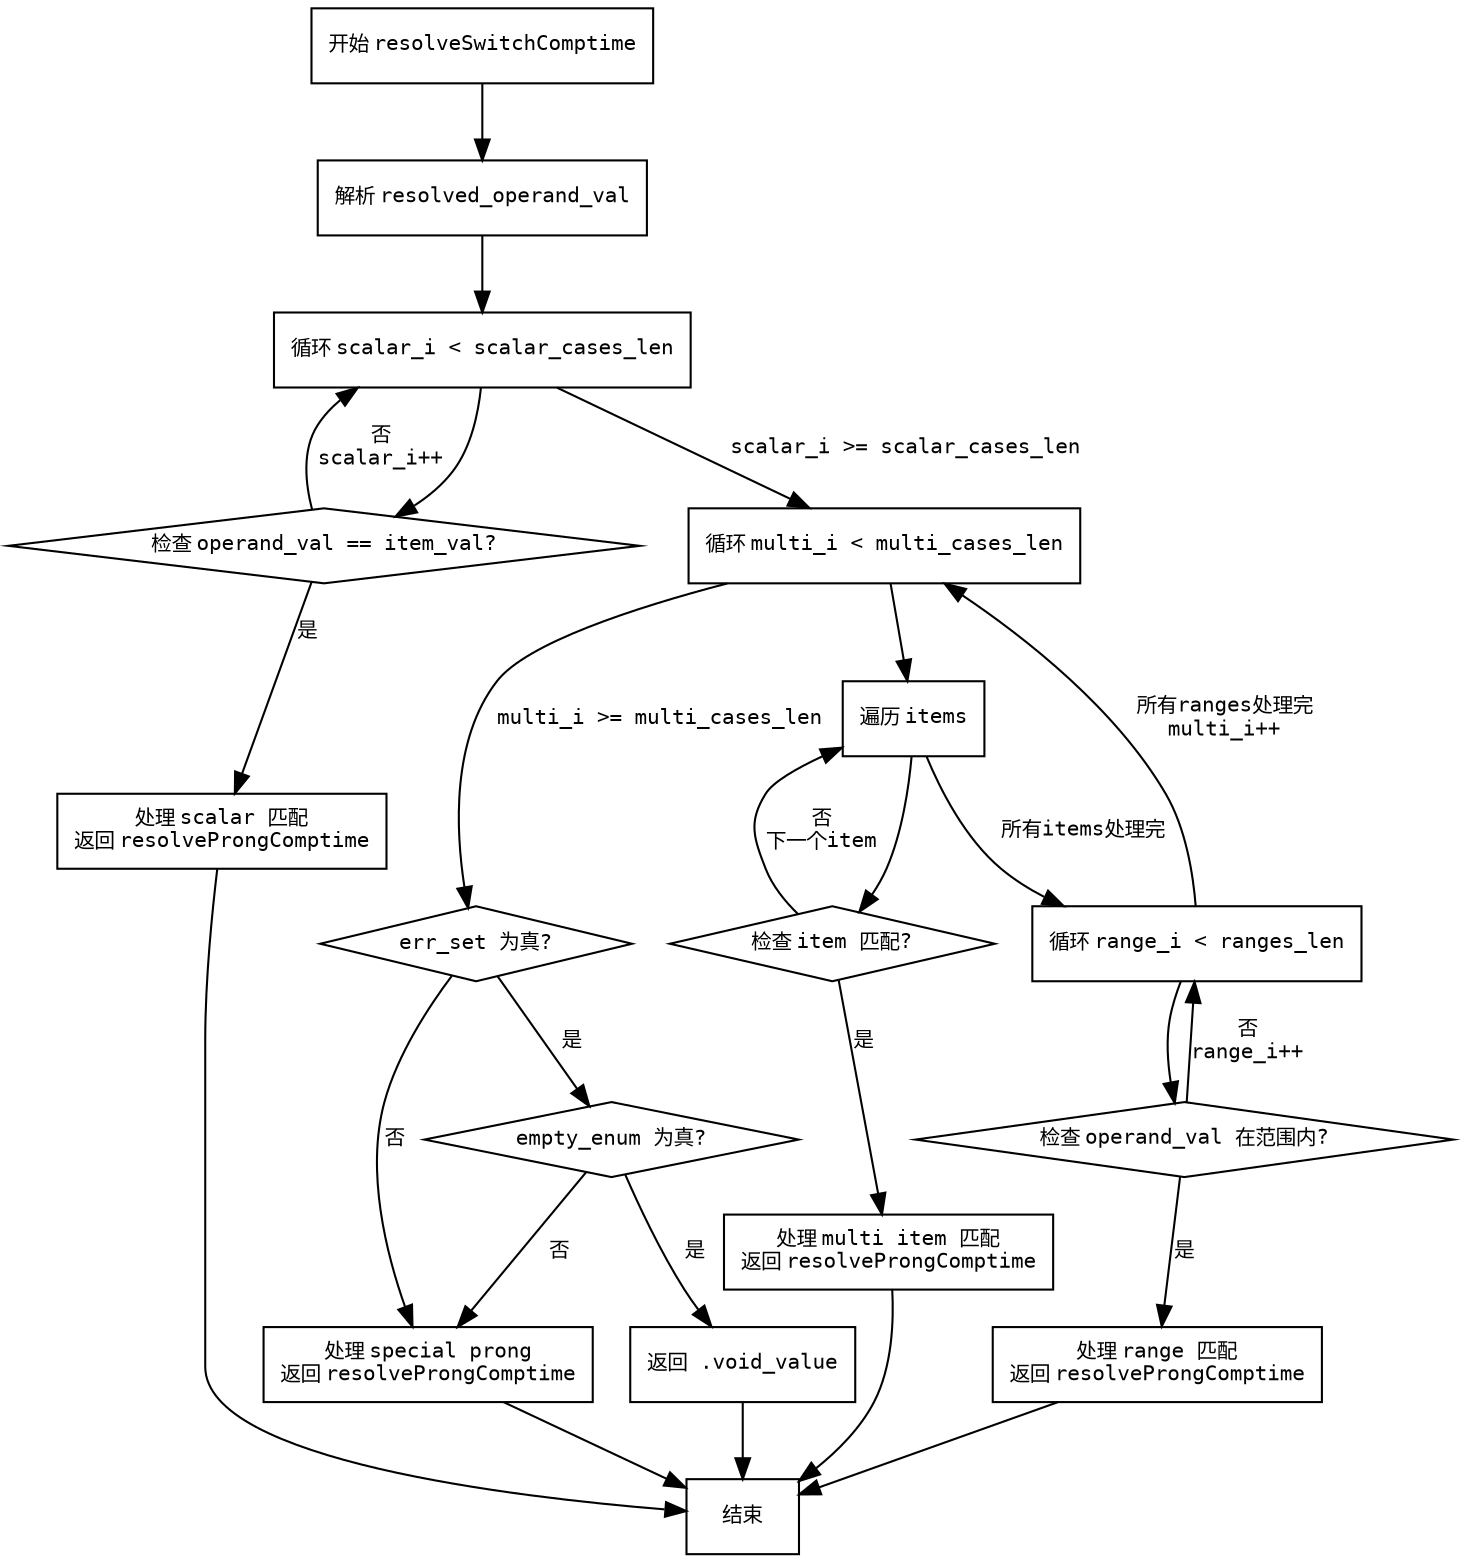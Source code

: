 
digraph flowchart {
    node [shape=rectangle, fontname="Courier", fontsize=10];
    edge [fontname="Courier", fontsize=10];

    start [label="开始 resolveSwitchComptime"];
    resolve_val [label="解析 resolved_operand_val"];
    scalar_loop [label="循环 scalar_i < scalar_cases_len"];
    check_scalar [label="检查 operand_val == item_val?" shape=diamond];
    handle_scalar_match [label="处理 scalar 匹配\n返回 resolveProngComptime"];
    multi_loop [label="循环 multi_i < multi_cases_len"];
    items_loop [label="遍历 items"];
    check_multi_item [label="检查 item 匹配?" shape=diamond];
    handle_multi_item_match [label="处理 multi item 匹配\n返回 resolveProngComptime"];
    ranges_loop [label="循环 range_i < ranges_len"];
    check_range [label="检查 operand_val 在范围内?" shape=diamond];
    handle_range_match [label="处理 range 匹配\n返回 resolveProngComptime"];
    check_err_set [label="err_set 为真?" shape=diamond];
    check_empty_enum [label="empty_enum 为真?" shape=diamond];
    return_void [label="返回 .void_value"];
    handle_special_prong [label="处理 special prong\n返回 resolveProngComptime"];

    start -> resolve_val;
    resolve_val -> scalar_loop;

    scalar_loop -> check_scalar;
    check_scalar -> handle_scalar_match [label="是"];
    check_scalar -> scalar_loop [label="否\nscalar_i++"];

    scalar_loop -> multi_loop [label="scalar_i >= scalar_cases_len"];

    multi_loop -> items_loop;
    items_loop -> check_multi_item;
    check_multi_item -> handle_multi_item_match [label="是"];
    check_multi_item -> items_loop [label="否\n下一个item"];

    items_loop -> ranges_loop [label="所有items处理完"];
    ranges_loop -> check_range;
    check_range -> handle_range_match [label="是"];
    check_range -> ranges_loop [label="否\nrange_i++"];

    ranges_loop -> multi_loop [label="所有ranges处理完\nmulti_i++"];

    multi_loop -> check_err_set [label="multi_i >= multi_cases_len"];
    check_err_set -> check_empty_enum [label="是"];
    check_err_set -> handle_special_prong [label="否"];

    check_empty_enum -> return_void [label="是"];
    check_empty_enum -> handle_special_prong [label="否"];

    handle_scalar_match -> end;
    handle_multi_item_match -> end;
    handle_range_match -> end;
    return_void -> end;
    handle_special_prong -> end;

    end [label="结束"];
}
